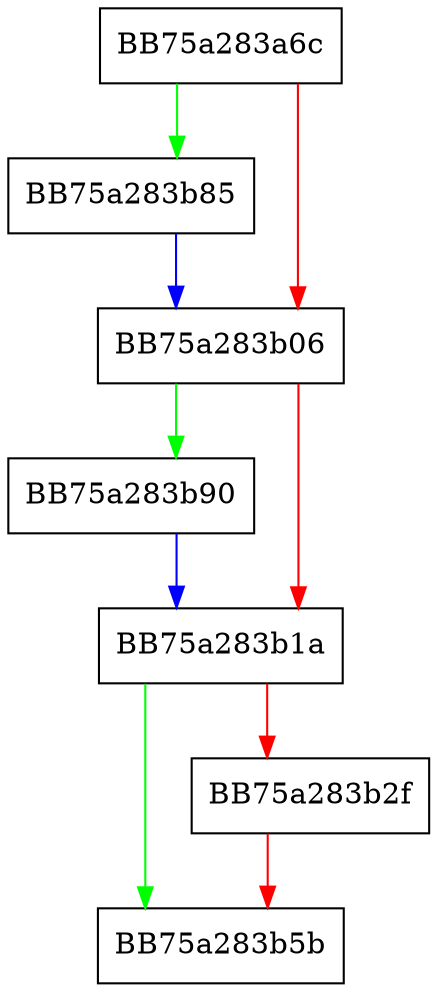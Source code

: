 digraph MetaVaultRecordAttributePersistContext {
  node [shape="box"];
  graph [splines=ortho];
  BB75a283a6c -> BB75a283b85 [color="green"];
  BB75a283a6c -> BB75a283b06 [color="red"];
  BB75a283b06 -> BB75a283b90 [color="green"];
  BB75a283b06 -> BB75a283b1a [color="red"];
  BB75a283b1a -> BB75a283b5b [color="green"];
  BB75a283b1a -> BB75a283b2f [color="red"];
  BB75a283b2f -> BB75a283b5b [color="red"];
  BB75a283b85 -> BB75a283b06 [color="blue"];
  BB75a283b90 -> BB75a283b1a [color="blue"];
}